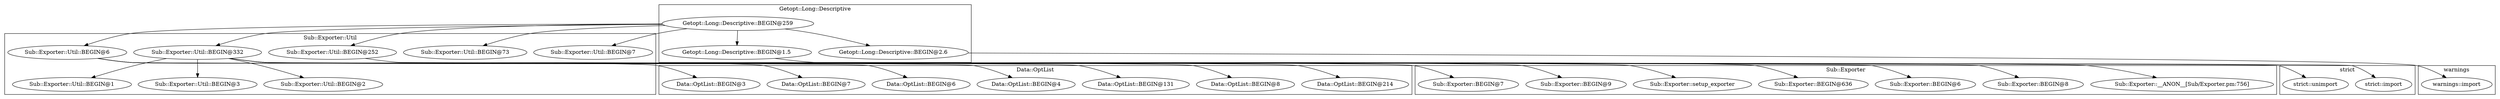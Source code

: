 digraph {
graph [overlap=false]
subgraph cluster_Sub_Exporter {
	label="Sub::Exporter";
	"Sub::Exporter::BEGIN@7";
	"Sub::Exporter::__ANON__[Sub/Exporter.pm:756]";
	"Sub::Exporter::BEGIN@8";
	"Sub::Exporter::BEGIN@6";
	"Sub::Exporter::BEGIN@636";
	"Sub::Exporter::setup_exporter";
	"Sub::Exporter::BEGIN@9";
}
subgraph cluster_warnings {
	label="warnings";
	"warnings::import";
}
subgraph cluster_Data_OptList {
	label="Data::OptList";
	"Data::OptList::BEGIN@3";
	"Data::OptList::BEGIN@214";
	"Data::OptList::BEGIN@8";
	"Data::OptList::BEGIN@131";
	"Data::OptList::BEGIN@4";
	"Data::OptList::BEGIN@6";
	"Data::OptList::BEGIN@7";
}
subgraph cluster_strict {
	label="strict";
	"strict::import";
	"strict::unimport";
}
subgraph cluster_Getopt_Long_Descriptive {
	label="Getopt::Long::Descriptive";
	"Getopt::Long::Descriptive::BEGIN@259";
	"Getopt::Long::Descriptive::BEGIN@2.6";
	"Getopt::Long::Descriptive::BEGIN@1.5";
}
subgraph cluster_Sub_Exporter_Util {
	label="Sub::Exporter::Util";
	"Sub::Exporter::Util::BEGIN@3";
	"Sub::Exporter::Util::BEGIN@2";
	"Sub::Exporter::Util::BEGIN@6";
	"Sub::Exporter::Util::BEGIN@332";
	"Sub::Exporter::Util::BEGIN@252";
	"Sub::Exporter::Util::BEGIN@7";
	"Sub::Exporter::Util::BEGIN@73";
	"Sub::Exporter::Util::BEGIN@1";
}
"Sub::Exporter::Util::BEGIN@6" -> "Data::OptList::BEGIN@4";
"Sub::Exporter::Util::BEGIN@6" -> "Data::OptList::BEGIN@8";
"Getopt::Long::Descriptive::BEGIN@259" -> "Sub::Exporter::Util::BEGIN@252";
"Sub::Exporter::Util::BEGIN@332" -> "Sub::Exporter::__ANON__[Sub/Exporter.pm:756]";
"Sub::Exporter::Util::BEGIN@332" -> "Sub::Exporter::BEGIN@6";
"Sub::Exporter::Util::BEGIN@332" -> "Sub::Exporter::BEGIN@9";
"Sub::Exporter::Util::BEGIN@332" -> "Sub::Exporter::Util::BEGIN@2";
"Sub::Exporter::Util::BEGIN@6" -> "Data::OptList::BEGIN@214";
"Sub::Exporter::Util::BEGIN@332" -> "Sub::Exporter::BEGIN@8";
"Getopt::Long::Descriptive::BEGIN@259" -> "Sub::Exporter::Util::BEGIN@332";
"Sub::Exporter::Util::BEGIN@332" -> "Sub::Exporter::BEGIN@7";
"Getopt::Long::Descriptive::BEGIN@259" -> "Sub::Exporter::Util::BEGIN@6";
"Sub::Exporter::Util::BEGIN@332" -> "Sub::Exporter::Util::BEGIN@3";
"Getopt::Long::Descriptive::BEGIN@259" -> "Getopt::Long::Descriptive::BEGIN@1.5";
"Getopt::Long::Descriptive::BEGIN@259" -> "Getopt::Long::Descriptive::BEGIN@2.6";
"Sub::Exporter::Util::BEGIN@6" -> "Data::OptList::BEGIN@7";
"Sub::Exporter::Util::BEGIN@332" -> "Sub::Exporter::setup_exporter";
"Sub::Exporter::Util::BEGIN@332" -> "Sub::Exporter::Util::BEGIN@1";
"Sub::Exporter::Util::BEGIN@252" -> "strict::unimport";
"Sub::Exporter::Util::BEGIN@6" -> "Data::OptList::BEGIN@3";
"Sub::Exporter::Util::BEGIN@6" -> "Data::OptList::BEGIN@6";
"Getopt::Long::Descriptive::BEGIN@2.6" -> "warnings::import";
"Getopt::Long::Descriptive::BEGIN@259" -> "Sub::Exporter::Util::BEGIN@7";
"Sub::Exporter::Util::BEGIN@332" -> "Sub::Exporter::BEGIN@636";
"Sub::Exporter::Util::BEGIN@6" -> "Data::OptList::BEGIN@131";
"Getopt::Long::Descriptive::BEGIN@259" -> "Sub::Exporter::Util::BEGIN@73";
"Getopt::Long::Descriptive::BEGIN@1.5" -> "strict::import";
}
